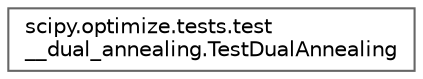digraph "Graphical Class Hierarchy"
{
 // LATEX_PDF_SIZE
  bgcolor="transparent";
  edge [fontname=Helvetica,fontsize=10,labelfontname=Helvetica,labelfontsize=10];
  node [fontname=Helvetica,fontsize=10,shape=box,height=0.2,width=0.4];
  rankdir="LR";
  Node0 [id="Node000000",label="scipy.optimize.tests.test\l__dual_annealing.TestDualAnnealing",height=0.2,width=0.4,color="grey40", fillcolor="white", style="filled",URL="$d5/d9e/classscipy_1_1optimize_1_1tests_1_1test____dual__annealing_1_1TestDualAnnealing.html",tooltip=" "];
}
